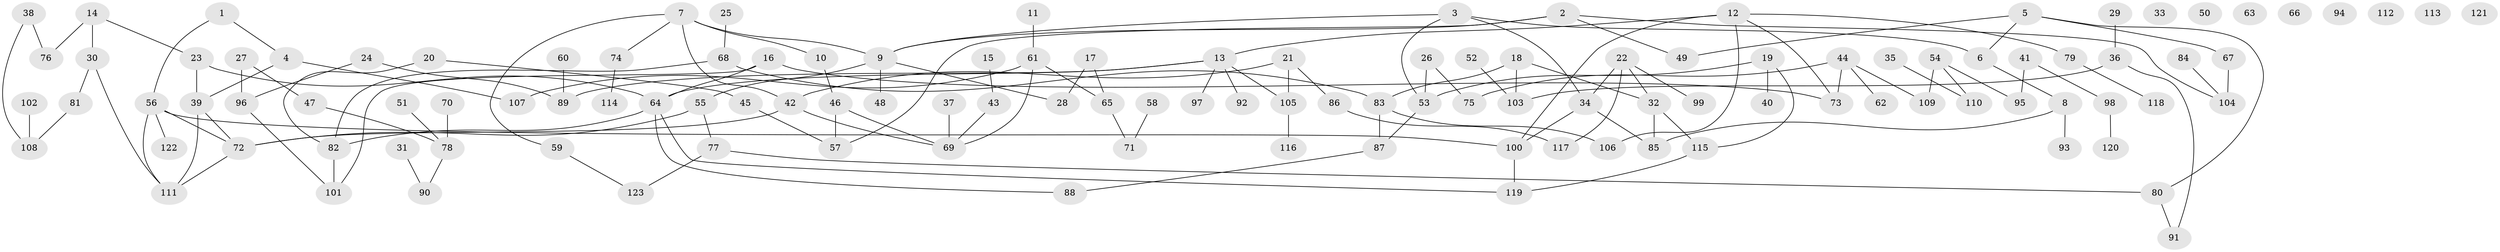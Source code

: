 // coarse degree distribution, {3: 0.25757575757575757, 4: 0.12121212121212122, 7: 0.030303030303030304, 2: 0.25757575757575757, 5: 0.09090909090909091, 6: 0.045454545454545456, 1: 0.19696969696969696}
// Generated by graph-tools (version 1.1) at 2025/35/03/04/25 23:35:45]
// undirected, 123 vertices, 147 edges
graph export_dot {
  node [color=gray90,style=filled];
  1;
  2;
  3;
  4;
  5;
  6;
  7;
  8;
  9;
  10;
  11;
  12;
  13;
  14;
  15;
  16;
  17;
  18;
  19;
  20;
  21;
  22;
  23;
  24;
  25;
  26;
  27;
  28;
  29;
  30;
  31;
  32;
  33;
  34;
  35;
  36;
  37;
  38;
  39;
  40;
  41;
  42;
  43;
  44;
  45;
  46;
  47;
  48;
  49;
  50;
  51;
  52;
  53;
  54;
  55;
  56;
  57;
  58;
  59;
  60;
  61;
  62;
  63;
  64;
  65;
  66;
  67;
  68;
  69;
  70;
  71;
  72;
  73;
  74;
  75;
  76;
  77;
  78;
  79;
  80;
  81;
  82;
  83;
  84;
  85;
  86;
  87;
  88;
  89;
  90;
  91;
  92;
  93;
  94;
  95;
  96;
  97;
  98;
  99;
  100;
  101;
  102;
  103;
  104;
  105;
  106;
  107;
  108;
  109;
  110;
  111;
  112;
  113;
  114;
  115;
  116;
  117;
  118;
  119;
  120;
  121;
  122;
  123;
  1 -- 4;
  1 -- 56;
  2 -- 9;
  2 -- 49;
  2 -- 57;
  2 -- 104;
  3 -- 6;
  3 -- 9;
  3 -- 34;
  3 -- 53;
  4 -- 39;
  4 -- 107;
  5 -- 6;
  5 -- 49;
  5 -- 67;
  5 -- 80;
  6 -- 8;
  7 -- 9;
  7 -- 10;
  7 -- 42;
  7 -- 59;
  7 -- 74;
  8 -- 85;
  8 -- 93;
  9 -- 28;
  9 -- 48;
  9 -- 55;
  10 -- 46;
  11 -- 61;
  12 -- 13;
  12 -- 73;
  12 -- 79;
  12 -- 100;
  12 -- 106;
  13 -- 64;
  13 -- 89;
  13 -- 92;
  13 -- 97;
  13 -- 105;
  14 -- 23;
  14 -- 30;
  14 -- 76;
  15 -- 43;
  16 -- 64;
  16 -- 73;
  16 -- 101;
  17 -- 28;
  17 -- 65;
  18 -- 32;
  18 -- 83;
  18 -- 103;
  19 -- 40;
  19 -- 53;
  19 -- 115;
  20 -- 45;
  20 -- 82;
  21 -- 42;
  21 -- 86;
  21 -- 105;
  22 -- 32;
  22 -- 34;
  22 -- 99;
  22 -- 117;
  23 -- 39;
  23 -- 64;
  24 -- 89;
  24 -- 96;
  25 -- 68;
  26 -- 53;
  26 -- 75;
  27 -- 47;
  27 -- 96;
  29 -- 36;
  30 -- 81;
  30 -- 111;
  31 -- 90;
  32 -- 85;
  32 -- 115;
  34 -- 85;
  34 -- 100;
  35 -- 110;
  36 -- 91;
  36 -- 103;
  37 -- 69;
  38 -- 76;
  38 -- 108;
  39 -- 72;
  39 -- 111;
  41 -- 95;
  41 -- 98;
  42 -- 69;
  42 -- 72;
  43 -- 69;
  44 -- 62;
  44 -- 73;
  44 -- 75;
  44 -- 109;
  45 -- 57;
  46 -- 57;
  46 -- 69;
  47 -- 78;
  51 -- 78;
  52 -- 103;
  53 -- 87;
  54 -- 95;
  54 -- 109;
  54 -- 110;
  55 -- 72;
  55 -- 77;
  56 -- 72;
  56 -- 100;
  56 -- 111;
  56 -- 122;
  58 -- 71;
  59 -- 123;
  60 -- 89;
  61 -- 65;
  61 -- 69;
  61 -- 107;
  64 -- 82;
  64 -- 88;
  64 -- 119;
  65 -- 71;
  67 -- 104;
  68 -- 82;
  68 -- 83;
  70 -- 78;
  72 -- 111;
  74 -- 114;
  77 -- 80;
  77 -- 123;
  78 -- 90;
  79 -- 118;
  80 -- 91;
  81 -- 108;
  82 -- 101;
  83 -- 87;
  83 -- 106;
  84 -- 104;
  86 -- 117;
  87 -- 88;
  96 -- 101;
  98 -- 120;
  100 -- 119;
  102 -- 108;
  105 -- 116;
  115 -- 119;
}
